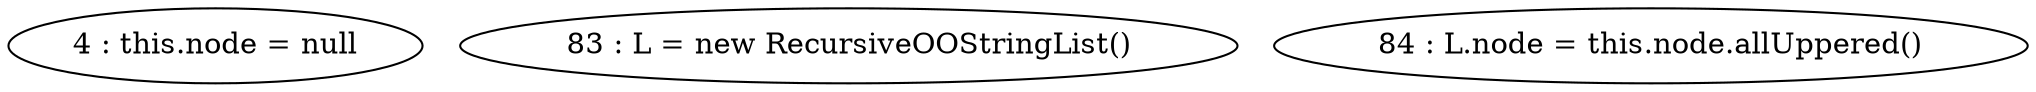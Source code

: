 digraph G {
"4 : this.node = null"
"83 : L = new RecursiveOOStringList()"
"84 : L.node = this.node.allUppered()"
}